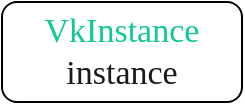 <mxfile version="14.7.6" type="github">
  <diagram id="baFzMBZQvumeQl2_fwXA" name="Page-1">
    <mxGraphModel dx="1038" dy="547" grid="1" gridSize="10" guides="1" tooltips="1" connect="1" arrows="1" fold="1" page="1" pageScale="1" pageWidth="827" pageHeight="1169" math="0" shadow="0">
      <root>
        <mxCell id="0" />
        <mxCell id="1" parent="0" />
        <mxCell id="uCSQ6clWTxPqFR-X0H4s-1" value="&lt;font face=&quot;Consolas&quot; style=&quot;font-size: 17px&quot;&gt;&lt;span style=&quot;color: rgb(16 , 201 , 151)&quot;&gt;VkInstance&lt;/span&gt;&lt;br&gt;&lt;span&gt;&lt;font color=&quot;#1a1a1a&quot; style=&quot;font-size: 17px&quot;&gt;instance&lt;/font&gt;&lt;/span&gt;&lt;br&gt;&lt;/font&gt;" style="rounded=1;whiteSpace=wrap;html=1;" parent="1" vertex="1">
          <mxGeometry x="240" y="150" width="120" height="50" as="geometry" />
        </mxCell>
      </root>
    </mxGraphModel>
  </diagram>
</mxfile>
